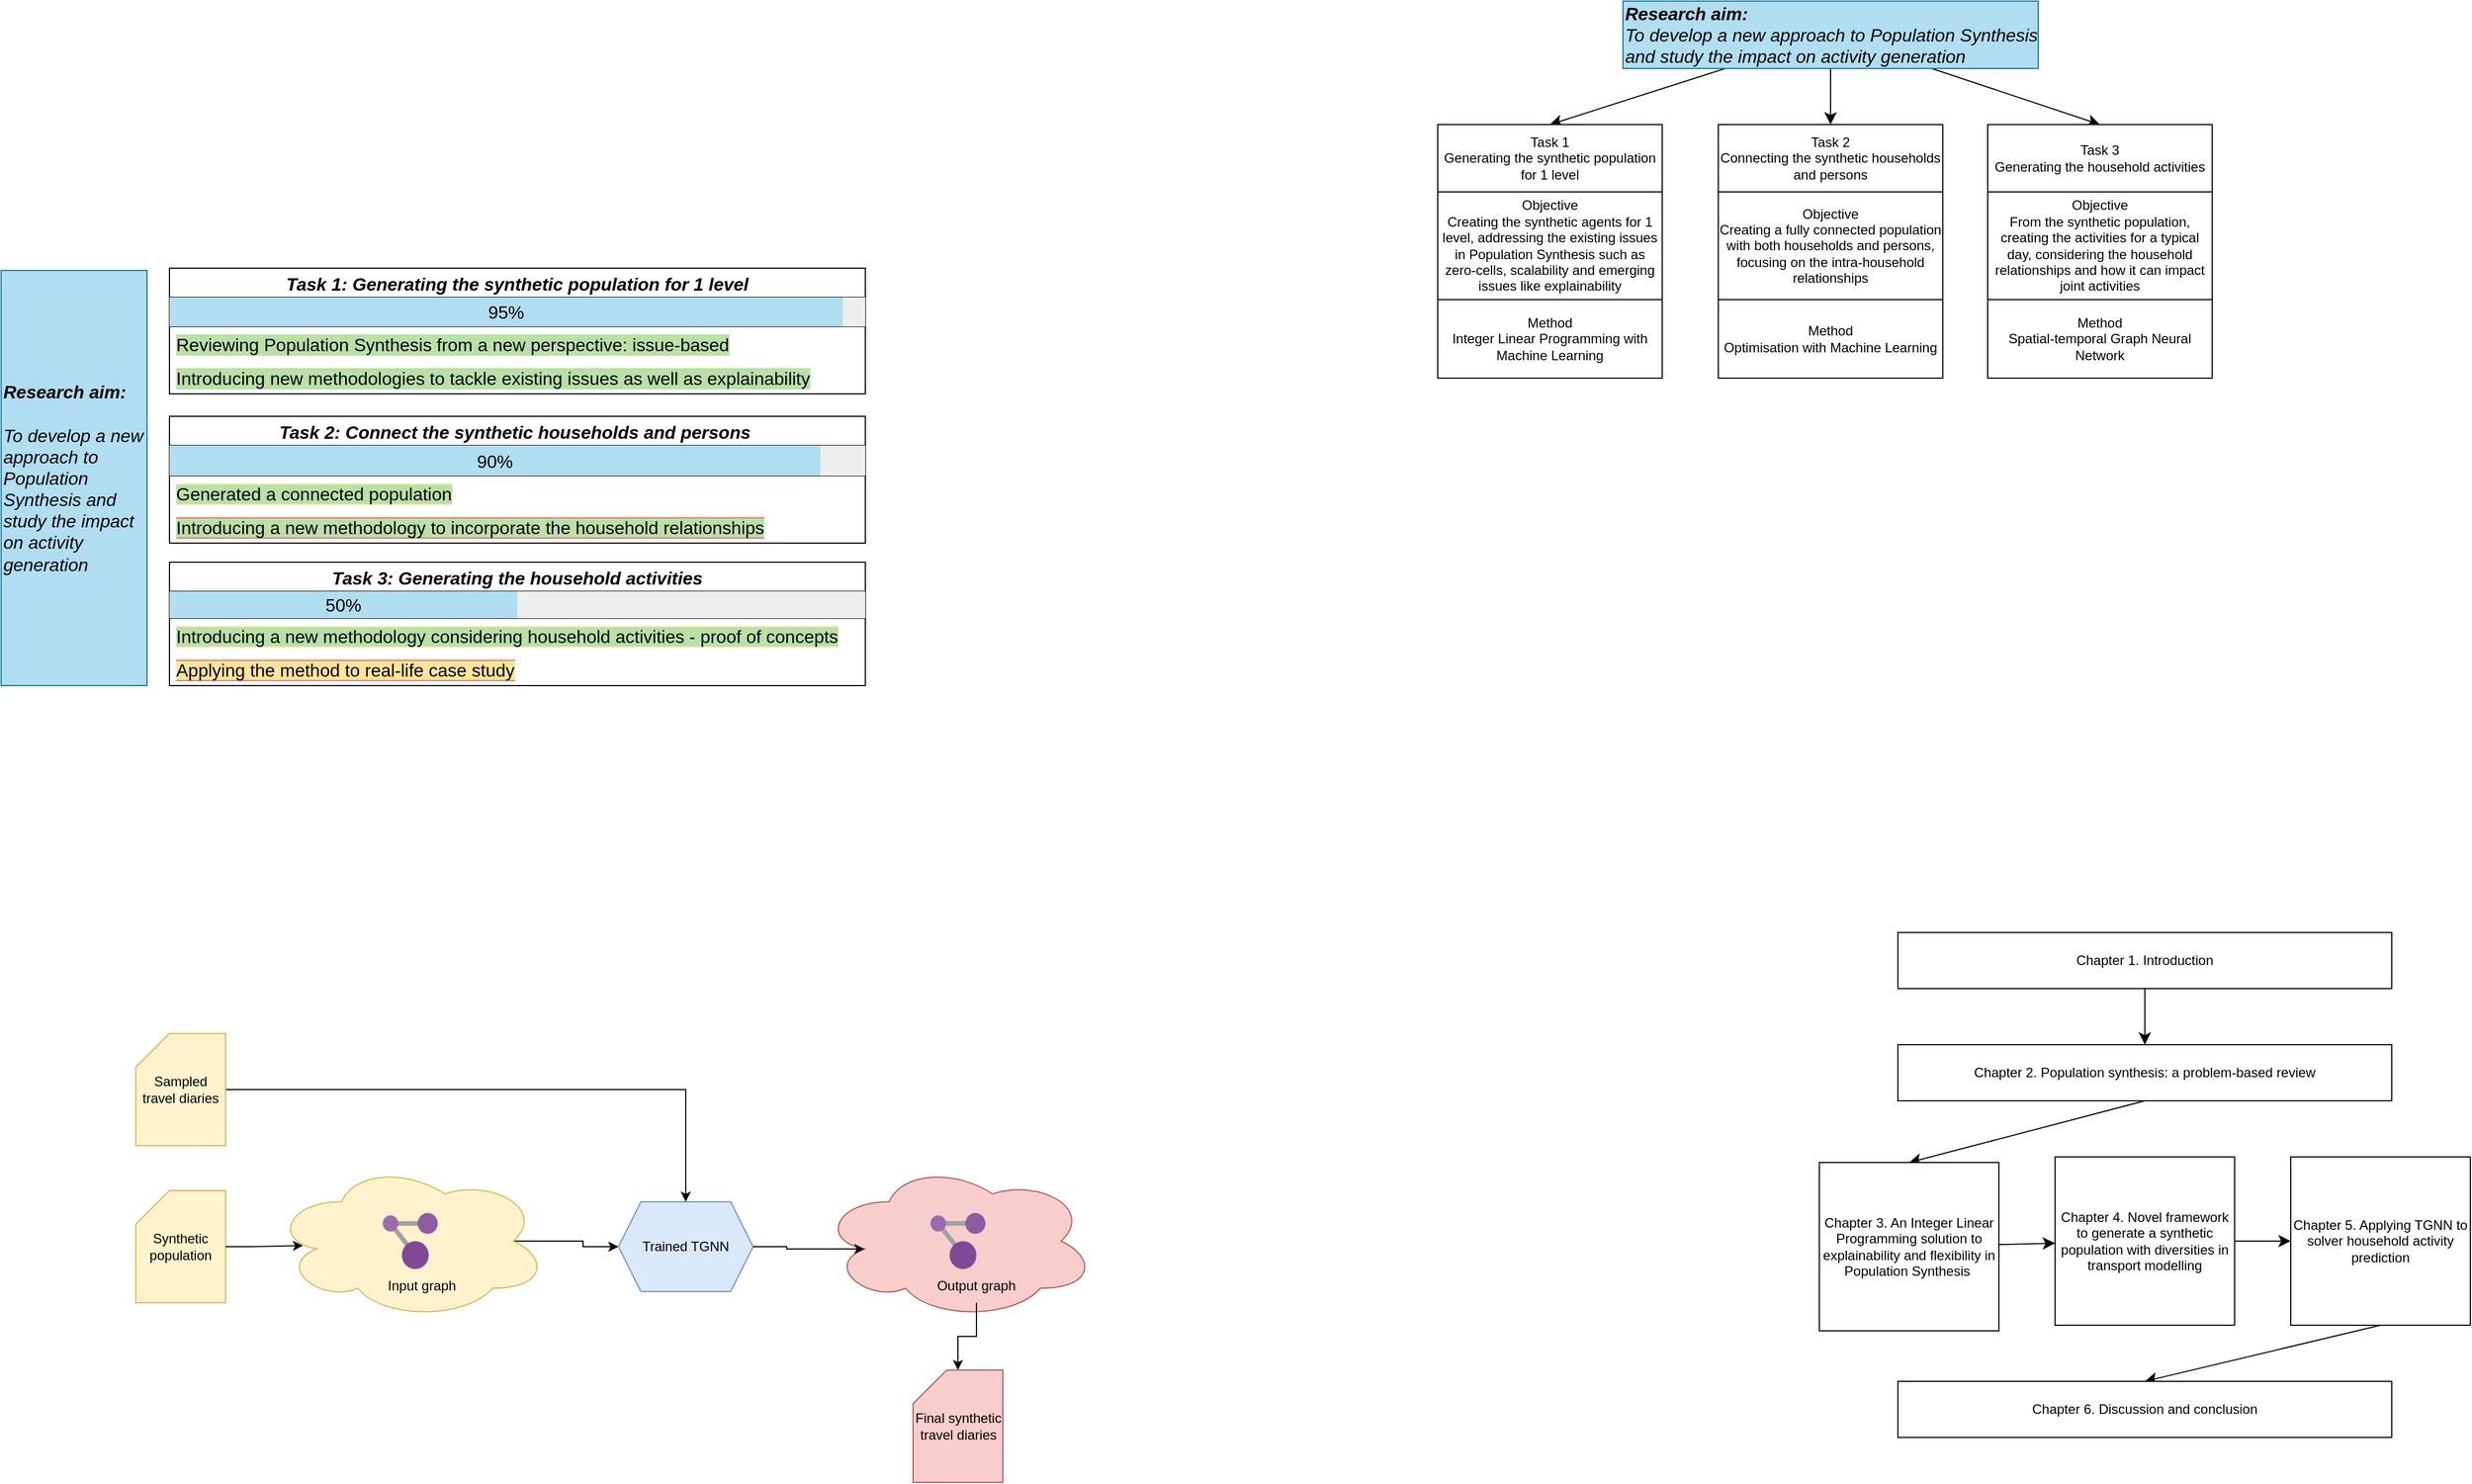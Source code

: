 <mxfile version="26.1.1">
  <diagram name="Page-1" id="GcLynW6Bm_qK1KajZ2lx">
    <mxGraphModel dx="558" dy="900" grid="1" gridSize="10" guides="1" tooltips="1" connect="1" arrows="1" fold="1" page="1" pageScale="1" pageWidth="1169" pageHeight="827" math="0" shadow="0">
      <root>
        <mxCell id="0" />
        <mxCell id="1" parent="0" />
        <mxCell id="DFPLayo4z6RkdoQgYkVW-1" value="&lt;b&gt;&lt;i&gt;Research aim:&lt;/i&gt;&lt;/b&gt;&lt;div&gt;&lt;br&gt;&lt;div style=&quot;font-size: 16px;&quot;&gt;&lt;i&gt;To develop a new approach to Population Synthesis and study the impact on activity generation&lt;/i&gt;&lt;/div&gt;&lt;/div&gt;" style="rounded=0;whiteSpace=wrap;html=1;align=left;fontSize=16;fillColor=#b1ddf0;strokeColor=#10739e;" parent="1" vertex="1">
          <mxGeometry x="10" y="300" width="130" height="370" as="geometry" />
        </mxCell>
        <mxCell id="DFPLayo4z6RkdoQgYkVW-2" value="Task 1: Generating the synthetic population for 1 level" style="swimlane;fontStyle=3;childLayout=stackLayout;horizontal=1;startSize=26;horizontalStack=0;resizeParent=1;resizeParentMax=0;resizeLast=0;collapsible=1;marginBottom=0;align=center;fontSize=16;" parent="1" vertex="1">
          <mxGeometry x="160" y="298" width="620" height="112" as="geometry" />
        </mxCell>
        <mxCell id="DFPLayo4z6RkdoQgYkVW-66" value="" style="shape=table;startSize=0;container=1;collapsible=0;childLayout=tableLayout;fontSize=16;" parent="DFPLayo4z6RkdoQgYkVW-2" vertex="1">
          <mxGeometry y="26" width="620" height="26" as="geometry" />
        </mxCell>
        <mxCell id="DFPLayo4z6RkdoQgYkVW-67" value="" style="shape=tableRow;horizontal=0;startSize=0;swimlaneHead=0;swimlaneBody=0;strokeColor=inherit;top=0;left=0;bottom=0;right=0;collapsible=0;dropTarget=0;fillColor=none;points=[[0,0.5],[1,0.5]];portConstraint=eastwest;fontSize=16;" parent="DFPLayo4z6RkdoQgYkVW-66" vertex="1">
          <mxGeometry width="620" height="26" as="geometry" />
        </mxCell>
        <mxCell id="DFPLayo4z6RkdoQgYkVW-68" value="95%" style="shape=partialRectangle;html=1;whiteSpace=wrap;connectable=0;strokeColor=#10739e;overflow=hidden;fillColor=#b1ddf0;top=0;left=0;bottom=0;right=0;pointerEvents=1;fontSize=16;" parent="DFPLayo4z6RkdoQgYkVW-67" vertex="1">
          <mxGeometry width="600" height="26" as="geometry">
            <mxRectangle width="600" height="26" as="alternateBounds" />
          </mxGeometry>
        </mxCell>
        <mxCell id="DFPLayo4z6RkdoQgYkVW-69" value="" style="shape=partialRectangle;html=1;whiteSpace=wrap;connectable=0;overflow=hidden;fillColor=#eeeeee;top=0;left=0;bottom=0;right=0;pointerEvents=1;fontSize=16;strokeColor=#36393d;" parent="DFPLayo4z6RkdoQgYkVW-67" vertex="1">
          <mxGeometry x="600" width="20" height="26" as="geometry">
            <mxRectangle width="20" height="26" as="alternateBounds" />
          </mxGeometry>
        </mxCell>
        <mxCell id="DFPLayo4z6RkdoQgYkVW-3" value="Reviewing Population Synthesis from a new perspective: issue-based" style="text;strokeColor=none;fillColor=none;spacingLeft=4;spacingRight=4;overflow=hidden;rotatable=0;points=[[0,0.5],[1,0.5]];portConstraint=eastwest;fontSize=16;whiteSpace=wrap;html=1;labelBackgroundColor=#B9E0A5;textShadow=0;labelBorderColor=none;" parent="DFPLayo4z6RkdoQgYkVW-2" vertex="1">
          <mxGeometry y="52" width="620" height="30" as="geometry" />
        </mxCell>
        <mxCell id="DFPLayo4z6RkdoQgYkVW-4" value="Introducing new methodologies to tackle existing issues as well as explainability" style="text;strokeColor=none;fillColor=none;spacingLeft=4;spacingRight=4;overflow=hidden;rotatable=0;points=[[0,0.5],[1,0.5]];portConstraint=eastwest;fontSize=16;whiteSpace=wrap;html=1;labelBackgroundColor=#B9E0A5;textShadow=0;labelBorderColor=none;" parent="DFPLayo4z6RkdoQgYkVW-2" vertex="1">
          <mxGeometry y="82" width="620" height="30" as="geometry" />
        </mxCell>
        <mxCell id="DFPLayo4z6RkdoQgYkVW-6" value="Task 2: Connect the synthetic households and persons " style="swimlane;fontStyle=3;childLayout=stackLayout;horizontal=1;startSize=26;horizontalStack=0;resizeParent=1;resizeParentMax=0;resizeLast=0;collapsible=1;marginBottom=0;align=center;fontSize=16;" parent="1" vertex="1">
          <mxGeometry x="160" y="430" width="620" height="113" as="geometry" />
        </mxCell>
        <mxCell id="DFPLayo4z6RkdoQgYkVW-62" value="" style="shape=table;startSize=0;container=1;collapsible=0;childLayout=tableLayout;fontSize=16;" parent="DFPLayo4z6RkdoQgYkVW-6" vertex="1">
          <mxGeometry y="26" width="620" height="27" as="geometry" />
        </mxCell>
        <mxCell id="DFPLayo4z6RkdoQgYkVW-63" value="" style="shape=tableRow;horizontal=0;startSize=0;swimlaneHead=0;swimlaneBody=0;strokeColor=inherit;top=0;left=0;bottom=0;right=0;collapsible=0;dropTarget=0;fillColor=none;points=[[0,0.5],[1,0.5]];portConstraint=eastwest;fontSize=16;" parent="DFPLayo4z6RkdoQgYkVW-62" vertex="1">
          <mxGeometry width="620" height="27" as="geometry" />
        </mxCell>
        <mxCell id="DFPLayo4z6RkdoQgYkVW-64" value="90%" style="shape=partialRectangle;html=1;whiteSpace=wrap;connectable=0;strokeColor=#10739e;overflow=hidden;fillColor=#b1ddf0;top=0;left=0;bottom=0;right=0;pointerEvents=1;fontSize=16;" parent="DFPLayo4z6RkdoQgYkVW-63" vertex="1">
          <mxGeometry width="580" height="27" as="geometry">
            <mxRectangle width="580" height="27" as="alternateBounds" />
          </mxGeometry>
        </mxCell>
        <mxCell id="DFPLayo4z6RkdoQgYkVW-65" value="" style="shape=partialRectangle;html=1;whiteSpace=wrap;connectable=0;strokeColor=#36393d;overflow=hidden;fillColor=#eeeeee;top=0;left=0;bottom=0;right=0;pointerEvents=1;fontSize=16;" parent="DFPLayo4z6RkdoQgYkVW-63" vertex="1">
          <mxGeometry x="580" width="40" height="27" as="geometry">
            <mxRectangle width="40" height="27" as="alternateBounds" />
          </mxGeometry>
        </mxCell>
        <mxCell id="DFPLayo4z6RkdoQgYkVW-7" value="&lt;span style=&quot;background-color: rgb(185, 224, 165);&quot;&gt;Generated a connected population&lt;/span&gt;" style="text;strokeColor=none;fillColor=none;spacingLeft=4;spacingRight=4;overflow=hidden;rotatable=0;points=[[0,0.5],[1,0.5]];portConstraint=eastwest;fontSize=16;whiteSpace=wrap;html=1;labelBackgroundColor=#FFE599;" parent="DFPLayo4z6RkdoQgYkVW-6" vertex="1">
          <mxGeometry y="53" width="620" height="30" as="geometry" />
        </mxCell>
        <mxCell id="DFPLayo4z6RkdoQgYkVW-8" value="&lt;span style=&quot;background-color: rgb(185, 224, 165);&quot;&gt;Introducing a new methodology to incorporate the household relationships&lt;/span&gt;" style="text;strokeColor=none;fillColor=none;spacingLeft=4;spacingRight=4;overflow=hidden;rotatable=0;points=[[0,0.5],[1,0.5]];portConstraint=eastwest;fontSize=16;whiteSpace=wrap;html=1;labelBackgroundColor=#FF6666;" parent="DFPLayo4z6RkdoQgYkVW-6" vertex="1">
          <mxGeometry y="83" width="620" height="30" as="geometry" />
        </mxCell>
        <mxCell id="DFPLayo4z6RkdoQgYkVW-10" value="Task 3: Generating the household activities" style="swimlane;fontStyle=3;childLayout=stackLayout;horizontal=1;startSize=26;horizontalStack=0;resizeParent=1;resizeParentMax=0;resizeLast=0;collapsible=1;marginBottom=0;align=center;fontSize=16;" parent="1" vertex="1">
          <mxGeometry x="160" y="560" width="620" height="110" as="geometry" />
        </mxCell>
        <mxCell id="DFPLayo4z6RkdoQgYkVW-44" value="" style="shape=table;startSize=0;container=1;collapsible=0;childLayout=tableLayout;fontSize=16;" parent="DFPLayo4z6RkdoQgYkVW-10" vertex="1">
          <mxGeometry y="26" width="620" height="24" as="geometry" />
        </mxCell>
        <mxCell id="DFPLayo4z6RkdoQgYkVW-45" value="" style="shape=tableRow;horizontal=0;startSize=0;swimlaneHead=0;swimlaneBody=0;strokeColor=inherit;top=0;left=0;bottom=0;right=0;collapsible=0;dropTarget=0;fillColor=none;points=[[0,0.5],[1,0.5]];portConstraint=eastwest;fontSize=16;" parent="DFPLayo4z6RkdoQgYkVW-44" vertex="1">
          <mxGeometry width="620" height="24" as="geometry" />
        </mxCell>
        <mxCell id="DFPLayo4z6RkdoQgYkVW-46" value="&lt;font style=&quot;font-size: 16px;&quot; face=&quot;Helvetica&quot;&gt;50%&lt;/font&gt;" style="shape=partialRectangle;html=1;whiteSpace=wrap;connectable=0;strokeColor=#10739e;overflow=hidden;fillColor=#b1ddf0;top=0;left=0;bottom=0;right=0;pointerEvents=1;fontSize=16;" parent="DFPLayo4z6RkdoQgYkVW-45" vertex="1">
          <mxGeometry width="310" height="24" as="geometry">
            <mxRectangle width="310" height="24" as="alternateBounds" />
          </mxGeometry>
        </mxCell>
        <mxCell id="DFPLayo4z6RkdoQgYkVW-47" value="" style="shape=partialRectangle;html=1;whiteSpace=wrap;connectable=0;strokeColor=#36393d;overflow=hidden;fillColor=#eeeeee;top=0;left=0;bottom=0;right=0;pointerEvents=1;fontSize=16;" parent="DFPLayo4z6RkdoQgYkVW-45" vertex="1">
          <mxGeometry x="310" width="310" height="24" as="geometry">
            <mxRectangle width="310" height="24" as="alternateBounds" />
          </mxGeometry>
        </mxCell>
        <mxCell id="DFPLayo4z6RkdoQgYkVW-11" value="&lt;span style=&quot;background-color: rgb(185, 224, 165);&quot;&gt;Introducing a new methodology considering household activities - proof of concepts&lt;/span&gt;" style="text;strokeColor=none;fillColor=none;spacingLeft=4;spacingRight=4;overflow=hidden;rotatable=0;points=[[0,0.5],[1,0.5]];portConstraint=eastwest;fontSize=16;whiteSpace=wrap;html=1;labelBackgroundColor=#FFE599;" parent="DFPLayo4z6RkdoQgYkVW-10" vertex="1">
          <mxGeometry y="50" width="620" height="30" as="geometry" />
        </mxCell>
        <mxCell id="DFPLayo4z6RkdoQgYkVW-12" value="&lt;span style=&quot;background-color: rgb(255, 229, 153);&quot;&gt;Applying the method to real-life case study&lt;/span&gt;" style="text;strokeColor=none;fillColor=none;spacingLeft=4;spacingRight=4;overflow=hidden;rotatable=0;points=[[0,0.5],[1,0.5]];portConstraint=eastwest;fontSize=16;whiteSpace=wrap;html=1;labelBackgroundColor=#FF6666;" parent="DFPLayo4z6RkdoQgYkVW-10" vertex="1">
          <mxGeometry y="80" width="620" height="30" as="geometry" />
        </mxCell>
        <mxCell id="qMUVeWqfAemtNZWCeS_H-2" value="Synthetic population" style="shape=card;whiteSpace=wrap;html=1;fillColor=#fff2cc;strokeColor=#d6b656;" parent="1" vertex="1">
          <mxGeometry x="130" y="1120" width="80" height="100" as="geometry" />
        </mxCell>
        <mxCell id="qMUVeWqfAemtNZWCeS_H-41" style="edgeStyle=orthogonalEdgeStyle;rounded=0;orthogonalLoop=1;jettySize=auto;html=1;exitX=0.875;exitY=0.5;exitDx=0;exitDy=0;exitPerimeter=0;" parent="1" source="qMUVeWqfAemtNZWCeS_H-3" target="qMUVeWqfAemtNZWCeS_H-38" edge="1">
          <mxGeometry relative="1" as="geometry" />
        </mxCell>
        <mxCell id="qMUVeWqfAemtNZWCeS_H-3" value="" style="ellipse;shape=cloud;whiteSpace=wrap;html=1;fillColor=#fff2cc;strokeColor=#d6b656;" parent="1" vertex="1">
          <mxGeometry x="252" y="1095" width="245" height="140" as="geometry" />
        </mxCell>
        <mxCell id="qMUVeWqfAemtNZWCeS_H-4" value="" style="image;sketch=0;aspect=fixed;html=1;points=[];align=center;fontSize=12;image=img/lib/mscae/Resource_Graph_Explorer.svg;" parent="1" vertex="1">
          <mxGeometry x="350" y="1140" width="49" height="50" as="geometry" />
        </mxCell>
        <mxCell id="qMUVeWqfAemtNZWCeS_H-5" value="Input graph" style="text;html=1;align=center;verticalAlign=middle;whiteSpace=wrap;rounded=0;" parent="1" vertex="1">
          <mxGeometry x="350" y="1190" width="70" height="30" as="geometry" />
        </mxCell>
        <mxCell id="qMUVeWqfAemtNZWCeS_H-32" value="" style="ellipse;shape=cloud;whiteSpace=wrap;html=1;fillColor=#f8cecc;strokeColor=#b85450;" parent="1" vertex="1">
          <mxGeometry x="740" y="1095" width="245" height="140" as="geometry" />
        </mxCell>
        <mxCell id="qMUVeWqfAemtNZWCeS_H-33" value="" style="image;sketch=0;aspect=fixed;html=1;points=[];align=center;fontSize=12;image=img/lib/mscae/Resource_Graph_Explorer.svg;" parent="1" vertex="1">
          <mxGeometry x="838" y="1140" width="49" height="50" as="geometry" />
        </mxCell>
        <mxCell id="qMUVeWqfAemtNZWCeS_H-43" style="edgeStyle=orthogonalEdgeStyle;rounded=0;orthogonalLoop=1;jettySize=auto;html=1;" parent="1" source="qMUVeWqfAemtNZWCeS_H-34" target="qMUVeWqfAemtNZWCeS_H-35" edge="1">
          <mxGeometry relative="1" as="geometry" />
        </mxCell>
        <mxCell id="qMUVeWqfAemtNZWCeS_H-34" value="Output graph" style="text;html=1;align=center;verticalAlign=middle;whiteSpace=wrap;rounded=0;" parent="1" vertex="1">
          <mxGeometry x="838" y="1190" width="82" height="30" as="geometry" />
        </mxCell>
        <mxCell id="qMUVeWqfAemtNZWCeS_H-35" value="Final synthetic travel diaries" style="shape=card;whiteSpace=wrap;html=1;fillColor=#f8cecc;strokeColor=#b85450;" parent="1" vertex="1">
          <mxGeometry x="822.5" y="1280" width="80" height="100" as="geometry" />
        </mxCell>
        <mxCell id="qMUVeWqfAemtNZWCeS_H-39" style="edgeStyle=orthogonalEdgeStyle;rounded=0;orthogonalLoop=1;jettySize=auto;html=1;" parent="1" source="qMUVeWqfAemtNZWCeS_H-36" target="qMUVeWqfAemtNZWCeS_H-38" edge="1">
          <mxGeometry relative="1" as="geometry" />
        </mxCell>
        <mxCell id="qMUVeWqfAemtNZWCeS_H-36" value="Sampled travel diaries" style="shape=card;whiteSpace=wrap;html=1;fillColor=#fff2cc;strokeColor=#d6b656;" parent="1" vertex="1">
          <mxGeometry x="130" y="980" width="80" height="100" as="geometry" />
        </mxCell>
        <mxCell id="qMUVeWqfAemtNZWCeS_H-38" value="Trained TGNN" style="shape=hexagon;perimeter=hexagonPerimeter2;whiteSpace=wrap;html=1;fixedSize=1;fillColor=#dae8fc;strokeColor=#6c8ebf;" parent="1" vertex="1">
          <mxGeometry x="560" y="1130" width="120" height="80" as="geometry" />
        </mxCell>
        <mxCell id="qMUVeWqfAemtNZWCeS_H-40" style="edgeStyle=orthogonalEdgeStyle;rounded=0;orthogonalLoop=1;jettySize=auto;html=1;entryX=0.11;entryY=0.529;entryDx=0;entryDy=0;entryPerimeter=0;" parent="1" source="qMUVeWqfAemtNZWCeS_H-2" target="qMUVeWqfAemtNZWCeS_H-3" edge="1">
          <mxGeometry relative="1" as="geometry" />
        </mxCell>
        <mxCell id="qMUVeWqfAemtNZWCeS_H-42" style="edgeStyle=orthogonalEdgeStyle;rounded=0;orthogonalLoop=1;jettySize=auto;html=1;entryX=0.16;entryY=0.55;entryDx=0;entryDy=0;entryPerimeter=0;" parent="1" source="qMUVeWqfAemtNZWCeS_H-38" target="qMUVeWqfAemtNZWCeS_H-32" edge="1">
          <mxGeometry relative="1" as="geometry" />
        </mxCell>
        <mxCell id="f1CKNcfr52MyuDMSnoib-13" style="edgeStyle=none;curved=1;rounded=0;orthogonalLoop=1;jettySize=auto;html=1;fontSize=12;startSize=8;endSize=8;" edge="1" parent="1" source="f1CKNcfr52MyuDMSnoib-2" target="f1CKNcfr52MyuDMSnoib-8">
          <mxGeometry relative="1" as="geometry" />
        </mxCell>
        <mxCell id="f1CKNcfr52MyuDMSnoib-2" value="Chapter 1. Introduction" style="rounded=0;whiteSpace=wrap;html=1;" vertex="1" parent="1">
          <mxGeometry x="1700" y="890" width="440" height="50" as="geometry" />
        </mxCell>
        <mxCell id="f1CKNcfr52MyuDMSnoib-16" style="edgeStyle=none;curved=1;rounded=0;orthogonalLoop=1;jettySize=auto;html=1;entryX=0.5;entryY=0;entryDx=0;entryDy=0;fontSize=12;startSize=8;endSize=8;exitX=0.5;exitY=1;exitDx=0;exitDy=0;" edge="1" parent="1" source="f1CKNcfr52MyuDMSnoib-8" target="f1CKNcfr52MyuDMSnoib-6">
          <mxGeometry relative="1" as="geometry">
            <mxPoint x="1920" y="1050" as="sourcePoint" />
          </mxGeometry>
        </mxCell>
        <mxCell id="f1CKNcfr52MyuDMSnoib-8" value="Chapter 2. Population synthesis: a problem-based review" style="rounded=0;whiteSpace=wrap;html=1;" vertex="1" parent="1">
          <mxGeometry x="1700" y="990" width="440" height="50" as="geometry" />
        </mxCell>
        <mxCell id="f1CKNcfr52MyuDMSnoib-17" style="edgeStyle=none;curved=1;rounded=0;orthogonalLoop=1;jettySize=auto;html=1;fontSize=12;startSize=8;endSize=8;" edge="1" parent="1" source="f1CKNcfr52MyuDMSnoib-6" target="f1CKNcfr52MyuDMSnoib-9">
          <mxGeometry relative="1" as="geometry" />
        </mxCell>
        <mxCell id="f1CKNcfr52MyuDMSnoib-6" value="Chapter 3. An Integer Linear Programming solution to explainability and flexibility in Population Synthesis&amp;nbsp;" style="rounded=0;whiteSpace=wrap;html=1;" vertex="1" parent="1">
          <mxGeometry x="1630" y="1095" width="160" height="150" as="geometry" />
        </mxCell>
        <mxCell id="f1CKNcfr52MyuDMSnoib-18" style="edgeStyle=none;curved=1;rounded=0;orthogonalLoop=1;jettySize=auto;html=1;entryX=0;entryY=0.5;entryDx=0;entryDy=0;fontSize=12;startSize=8;endSize=8;" edge="1" parent="1" source="f1CKNcfr52MyuDMSnoib-9" target="f1CKNcfr52MyuDMSnoib-10">
          <mxGeometry relative="1" as="geometry" />
        </mxCell>
        <mxCell id="f1CKNcfr52MyuDMSnoib-9" value="Chapter 4. Novel framework to generate a synthetic population with diversities in transport modelling" style="rounded=0;whiteSpace=wrap;html=1;" vertex="1" parent="1">
          <mxGeometry x="1840" y="1090" width="160" height="150" as="geometry" />
        </mxCell>
        <mxCell id="f1CKNcfr52MyuDMSnoib-19" style="edgeStyle=none;curved=1;rounded=0;orthogonalLoop=1;jettySize=auto;html=1;entryX=0.5;entryY=0;entryDx=0;entryDy=0;fontSize=12;startSize=8;endSize=8;exitX=0.5;exitY=1;exitDx=0;exitDy=0;" edge="1" parent="1" source="f1CKNcfr52MyuDMSnoib-10" target="f1CKNcfr52MyuDMSnoib-11">
          <mxGeometry relative="1" as="geometry" />
        </mxCell>
        <mxCell id="f1CKNcfr52MyuDMSnoib-10" value="Chapter 5. Applying TGNN to solver household activity prediction" style="rounded=0;whiteSpace=wrap;html=1;" vertex="1" parent="1">
          <mxGeometry x="2050" y="1090" width="160" height="150" as="geometry" />
        </mxCell>
        <mxCell id="f1CKNcfr52MyuDMSnoib-11" value="Chapter 6. Discussion and conclusion" style="rounded=0;whiteSpace=wrap;html=1;" vertex="1" parent="1">
          <mxGeometry x="1700" y="1290" width="440" height="50" as="geometry" />
        </mxCell>
        <mxCell id="f1CKNcfr52MyuDMSnoib-34" style="edgeStyle=none;curved=1;rounded=0;orthogonalLoop=1;jettySize=auto;html=1;entryX=0.5;entryY=0;entryDx=0;entryDy=0;fontSize=12;startSize=8;endSize=8;" edge="1" parent="1" source="f1CKNcfr52MyuDMSnoib-23" target="f1CKNcfr52MyuDMSnoib-24">
          <mxGeometry relative="1" as="geometry" />
        </mxCell>
        <mxCell id="f1CKNcfr52MyuDMSnoib-36" style="edgeStyle=none;curved=1;rounded=0;orthogonalLoop=1;jettySize=auto;html=1;entryX=0.5;entryY=0;entryDx=0;entryDy=0;fontSize=12;startSize=8;endSize=8;" edge="1" parent="1" source="f1CKNcfr52MyuDMSnoib-23" target="f1CKNcfr52MyuDMSnoib-25">
          <mxGeometry relative="1" as="geometry" />
        </mxCell>
        <mxCell id="f1CKNcfr52MyuDMSnoib-37" style="edgeStyle=none;curved=1;rounded=0;orthogonalLoop=1;jettySize=auto;html=1;entryX=0.5;entryY=0;entryDx=0;entryDy=0;fontSize=12;startSize=8;endSize=8;" edge="1" parent="1" source="f1CKNcfr52MyuDMSnoib-23" target="f1CKNcfr52MyuDMSnoib-26">
          <mxGeometry relative="1" as="geometry" />
        </mxCell>
        <mxCell id="f1CKNcfr52MyuDMSnoib-23" value="&lt;b&gt;&lt;i&gt;Research aim:&lt;/i&gt;&lt;/b&gt;&lt;div&gt;&lt;div style=&quot;font-size: 16px;&quot;&gt;&lt;i&gt;To develop a new approach to Population Synthesis and study the impact on activity generation&lt;/i&gt;&lt;/div&gt;&lt;/div&gt;" style="rounded=0;whiteSpace=wrap;html=1;align=left;fontSize=16;fillColor=#b1ddf0;strokeColor=#10739e;" vertex="1" parent="1">
          <mxGeometry x="1455" y="60" width="370" height="60" as="geometry" />
        </mxCell>
        <mxCell id="f1CKNcfr52MyuDMSnoib-24" value="Task 1&lt;div&gt;Generating the synthetic population for 1 level&lt;/div&gt;" style="whiteSpace=wrap;html=1;" vertex="1" parent="1">
          <mxGeometry x="1290" y="170" width="200" height="60" as="geometry" />
        </mxCell>
        <mxCell id="f1CKNcfr52MyuDMSnoib-25" value="Task 2&lt;div&gt;Connecting the synthetic households and persons&lt;/div&gt;" style="whiteSpace=wrap;html=1;" vertex="1" parent="1">
          <mxGeometry x="1540" y="170" width="200" height="60" as="geometry" />
        </mxCell>
        <mxCell id="f1CKNcfr52MyuDMSnoib-26" value="Task 3&lt;div&gt;Generating the household activities&lt;/div&gt;" style="whiteSpace=wrap;html=1;" vertex="1" parent="1">
          <mxGeometry x="1780" y="170" width="200" height="60" as="geometry" />
        </mxCell>
        <mxCell id="f1CKNcfr52MyuDMSnoib-28" value="Objective&lt;div&gt;Creating the synthetic agents for 1 level, addressing the existing issues in Population Synthesis such as zero-cells, scalability and emerging issues like explainability&lt;/div&gt;" style="whiteSpace=wrap;html=1;" vertex="1" parent="1">
          <mxGeometry x="1290" y="230" width="200" height="96" as="geometry" />
        </mxCell>
        <mxCell id="f1CKNcfr52MyuDMSnoib-29" value="Objective&lt;div&gt;Creating a fully connected population with both households and persons, focusing on the intra-household relationships&lt;/div&gt;" style="whiteSpace=wrap;html=1;" vertex="1" parent="1">
          <mxGeometry x="1540" y="230" width="200" height="96" as="geometry" />
        </mxCell>
        <mxCell id="f1CKNcfr52MyuDMSnoib-30" value="Objective&lt;div&gt;From the synthetic population, creating the activities for a typical day, considering the household relationships and how it can impact joint activities&lt;/div&gt;" style="whiteSpace=wrap;html=1;" vertex="1" parent="1">
          <mxGeometry x="1780" y="230" width="200" height="96" as="geometry" />
        </mxCell>
        <mxCell id="f1CKNcfr52MyuDMSnoib-31" value="Method&lt;div&gt;Integer Linear Programming with Machine Learning&lt;/div&gt;" style="whiteSpace=wrap;html=1;" vertex="1" parent="1">
          <mxGeometry x="1290" y="326" width="200" height="70" as="geometry" />
        </mxCell>
        <mxCell id="f1CKNcfr52MyuDMSnoib-32" value="Method&lt;div&gt;Optimisation with Machine Learning&lt;/div&gt;" style="whiteSpace=wrap;html=1;" vertex="1" parent="1">
          <mxGeometry x="1540" y="326" width="200" height="70" as="geometry" />
        </mxCell>
        <mxCell id="f1CKNcfr52MyuDMSnoib-33" value="Method&lt;div&gt;Spatial-temporal Graph Neural &amp;nbsp;Network&amp;nbsp;&lt;/div&gt;" style="whiteSpace=wrap;html=1;" vertex="1" parent="1">
          <mxGeometry x="1780" y="326" width="200" height="70" as="geometry" />
        </mxCell>
      </root>
    </mxGraphModel>
  </diagram>
</mxfile>
